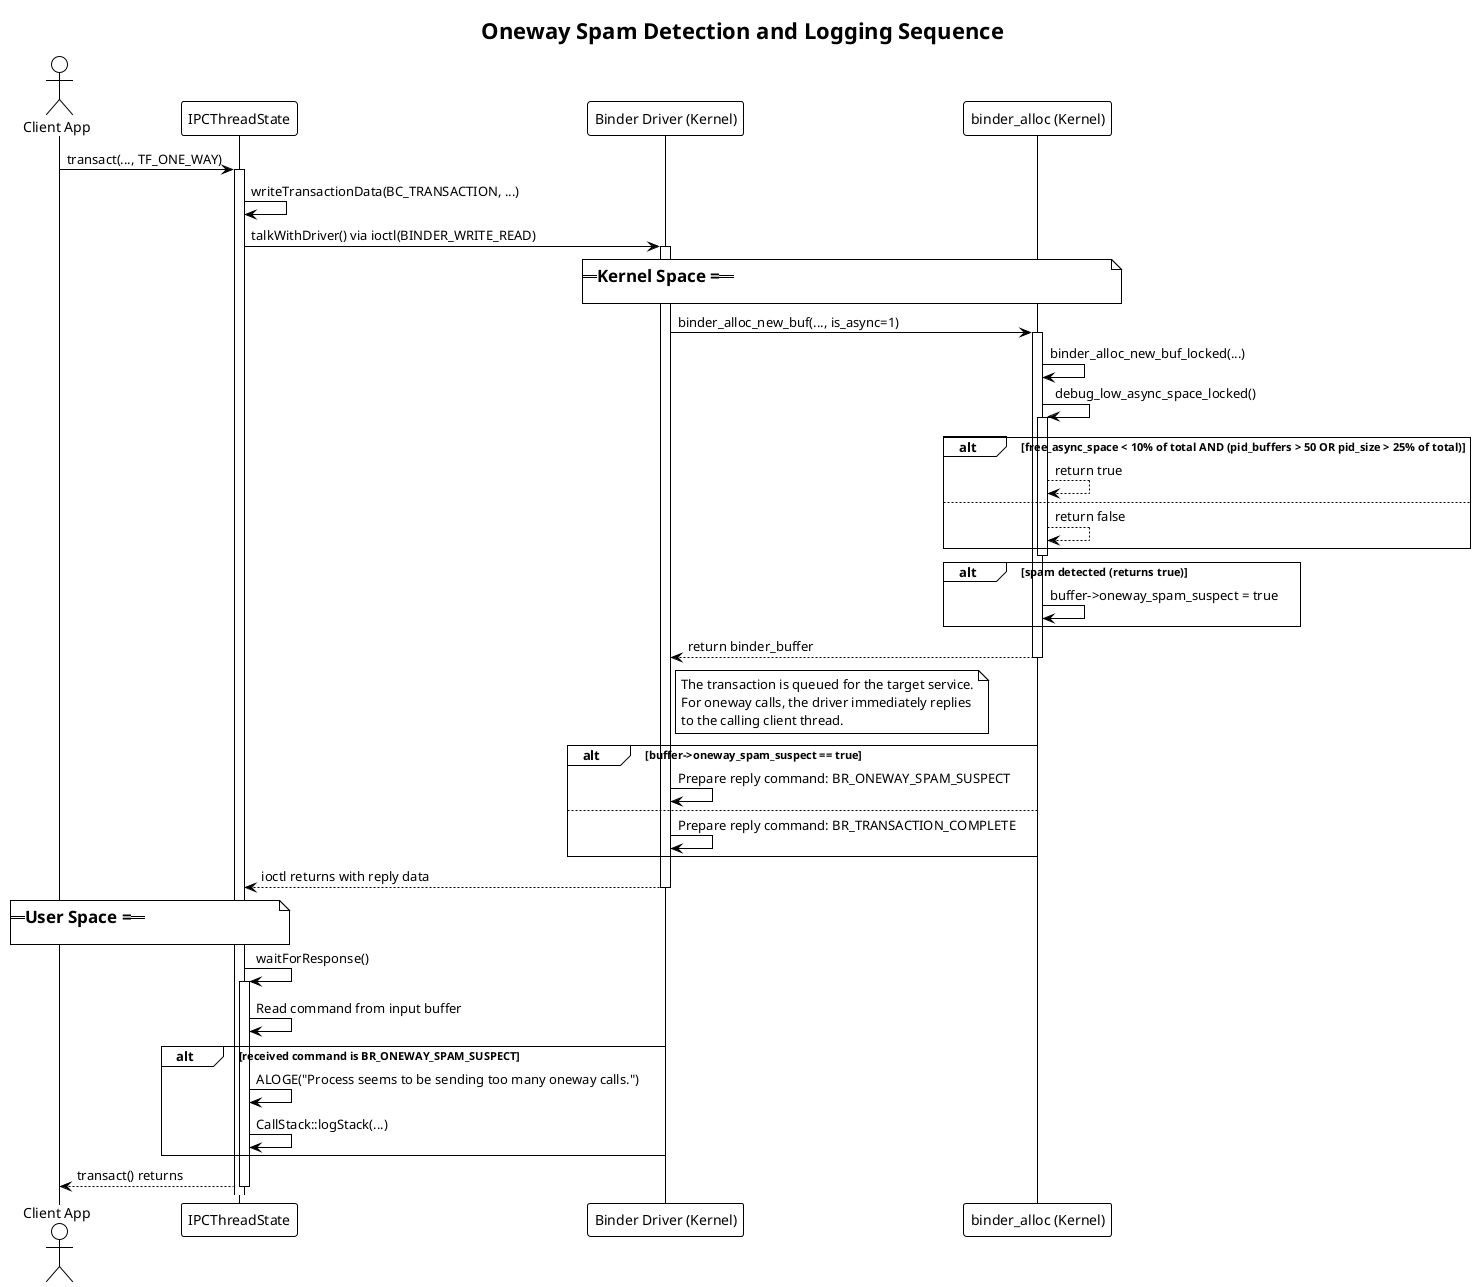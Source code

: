 @startuml
!theme plain

actor "Client App" as App
participant "IPCThreadState" as IPC
participant "Binder Driver (Kernel)" as Kernel
participant "binder_alloc (Kernel)" as Alloc

title Oneway Spam Detection and Logging Sequence

App -> IPC: transact(..., TF_ONE_WAY)
activate IPC

IPC -> IPC: writeTransactionData(BC_TRANSACTION, ...)
IPC -> Kernel: talkWithDriver() via ioctl(BINDER_WRITE_READ)
activate Kernel

note over Kernel, Alloc: === Kernel Space ===

Kernel -> Alloc: binder_alloc_new_buf(..., is_async=1)
activate Alloc

Alloc -> Alloc: binder_alloc_new_buf_locked(...)

box "Spam Detection Logic" #LightBlue
    Alloc -> Alloc: debug_low_async_space_locked()
    activate Alloc
    alt free_async_space < 10% of total AND (pid_buffers > 50 OR pid_size > 25% of total)
        Alloc --> Alloc: return true
    else
        Alloc --> Alloc: return false
    end
    deactivate Alloc
end box

alt spam detected (returns true)
    Alloc -> Alloc: buffer->oneway_spam_suspect = true
end
Alloc --> Kernel: return binder_buffer
deactivate Alloc

note right of Kernel
  The transaction is queued for the target service.
  For oneway calls, the driver immediately replies
  to the calling client thread.
end note

alt buffer->oneway_spam_suspect == true
    Kernel -> Kernel: Prepare reply command: BR_ONEWAY_SPAM_SUSPECT
else
    Kernel -> Kernel: Prepare reply command: BR_TRANSACTION_COMPLETE
end

Kernel --> IPC: ioctl returns with reply data
deactivate Kernel

note over App, IPC: === User Space ===

IPC -> IPC: waitForResponse()
activate IPC

IPC -> IPC: Read command from input buffer
alt received command is BR_ONEWAY_SPAM_SUSPECT
    IPC -> IPC: ALOGE("Process seems to be sending too many oneway calls.")
    IPC -> IPC: CallStack::logStack(...)
end

IPC --> App: transact() returns
deactivate IPC

@enduml